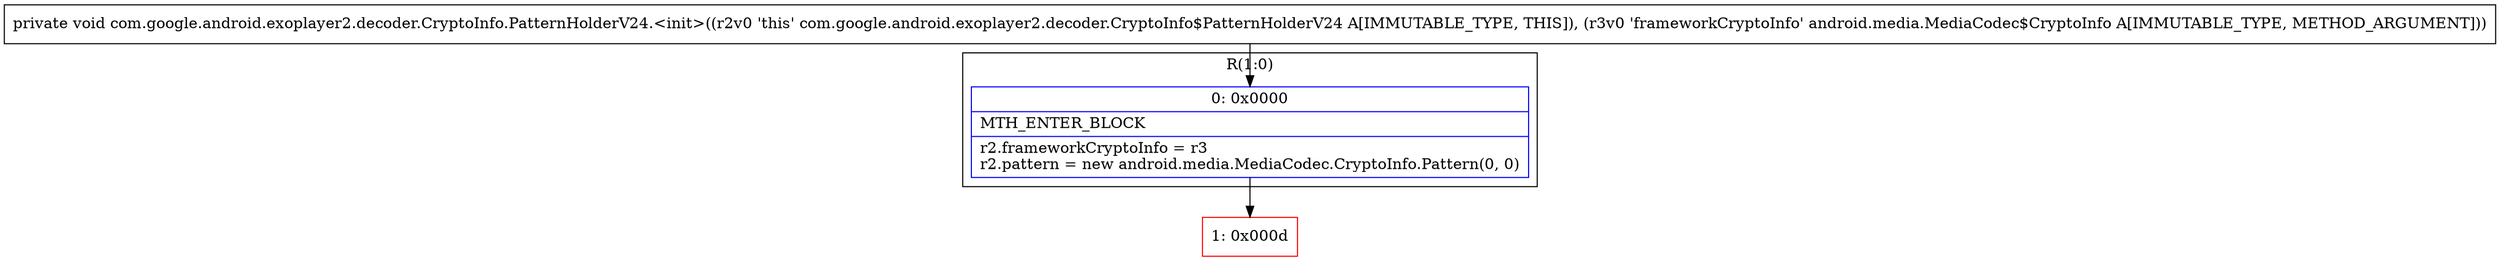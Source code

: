 digraph "CFG forcom.google.android.exoplayer2.decoder.CryptoInfo.PatternHolderV24.\<init\>(Landroid\/media\/MediaCodec$CryptoInfo;)V" {
subgraph cluster_Region_2123434751 {
label = "R(1:0)";
node [shape=record,color=blue];
Node_0 [shape=record,label="{0\:\ 0x0000|MTH_ENTER_BLOCK\l|r2.frameworkCryptoInfo = r3\lr2.pattern = new android.media.MediaCodec.CryptoInfo.Pattern(0, 0)\l}"];
}
Node_1 [shape=record,color=red,label="{1\:\ 0x000d}"];
MethodNode[shape=record,label="{private void com.google.android.exoplayer2.decoder.CryptoInfo.PatternHolderV24.\<init\>((r2v0 'this' com.google.android.exoplayer2.decoder.CryptoInfo$PatternHolderV24 A[IMMUTABLE_TYPE, THIS]), (r3v0 'frameworkCryptoInfo' android.media.MediaCodec$CryptoInfo A[IMMUTABLE_TYPE, METHOD_ARGUMENT])) }"];
MethodNode -> Node_0;
Node_0 -> Node_1;
}

